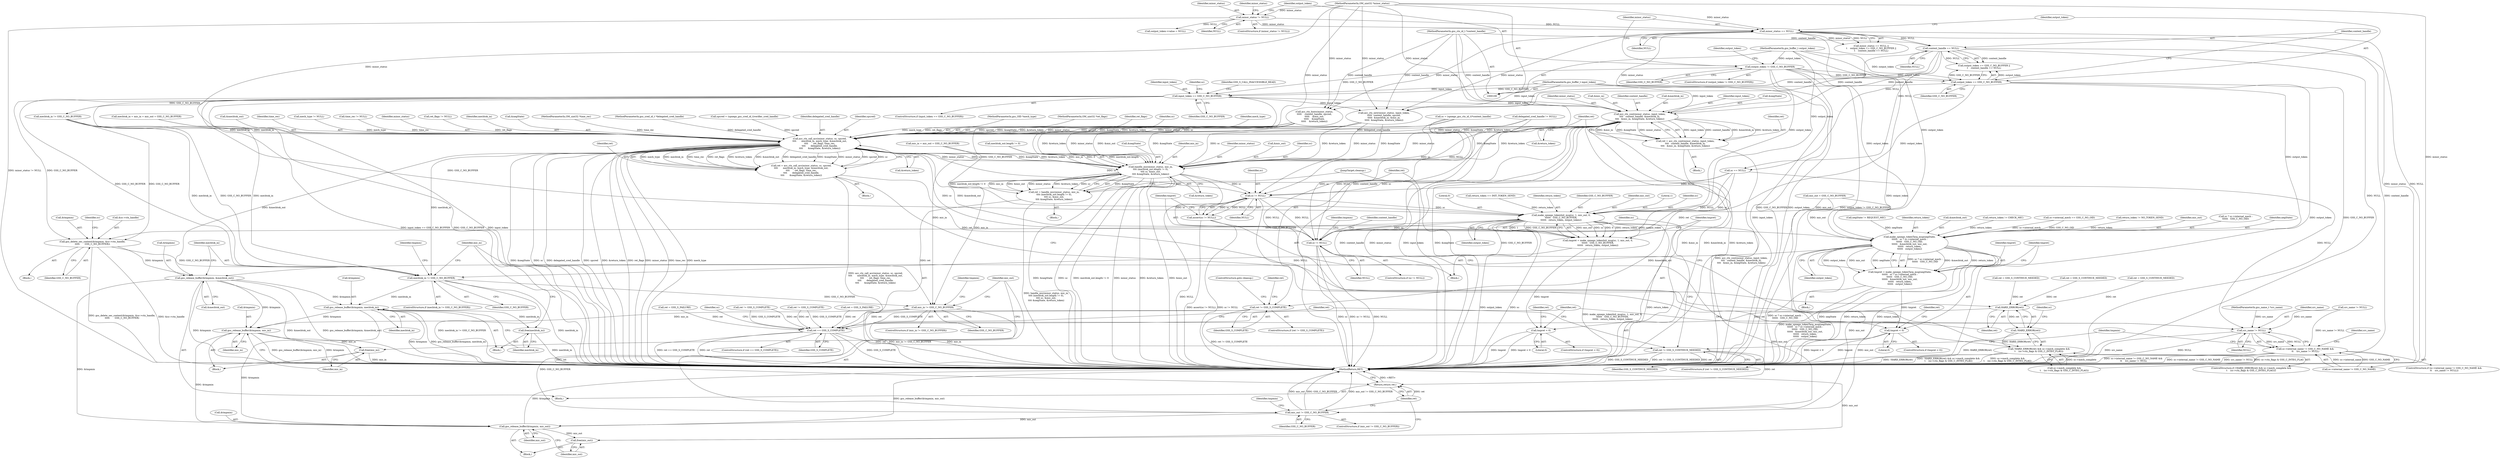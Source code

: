 digraph "0_krb5_b51b33f2bc5d1497ddf5bd107f791c101695000d_3@pointer" {
"1000317" [label="(Call,acc_ctx_cont(minor_status, input_token,\n\t\t\t\t   context_handle, &mechtok_in,\n\t\t\t\t   &mic_in, &negState, &return_token))"];
"1000178" [label="(Call,minor_status == NULL)"];
"1000154" [label="(Call,minor_status != NULL)"];
"1000110" [label="(MethodParameterIn,OM_uint32 *minor_status)"];
"1000191" [label="(Call,input_token == GSS_C_NO_BUFFER)"];
"1000113" [label="(MethodParameterIn,gss_buffer_t input_token)"];
"1000162" [label="(Call,output_token != GSS_C_NO_BUFFER)"];
"1000117" [label="(MethodParameterIn,gss_buffer_t output_token)"];
"1000182" [label="(Call,output_token == GSS_C_NO_BUFFER)"];
"1000185" [label="(Call,context_handle == NULL)"];
"1000111" [label="(MethodParameterIn,gss_ctx_id_t *context_handle)"];
"1000315" [label="(Call,ret = acc_ctx_cont(minor_status, input_token,\n\t\t\t\t   context_handle, &mechtok_in,\n\t\t\t\t   &mic_in, &negState, &return_token))"];
"1000330" [label="(Call,ret != GSS_S_COMPLETE)"];
"1000463" [label="(Call,ret == GSS_S_COMPLETE)"];
"1000496" [label="(Call,ret != GSS_S_CONTINUE_NEEDED)"];
"1000558" [label="(Return,return ret;)"];
"1000354" [label="(Call,acc_ctx_call_acc(minor_status, sc, spcred,\n\t\t\t\t       mechtok_in, mech_type, &mechtok_out,\n\t\t\t\t       ret_flags, time_rec,\n\t\t\t\t       delegated_cred_handle,\n\t\t\t\t       &negState, &return_token))"];
"1000352" [label="(Call,ret = acc_ctx_call_acc(minor_status, sc, spcred,\n\t\t\t\t       mechtok_in, mech_type, &mechtok_out,\n\t\t\t\t       ret_flags, time_rec,\n\t\t\t\t       delegated_cred_handle,\n\t\t\t\t       &negState, &return_token))"];
"1000372" [label="(Call,HARD_ERROR(ret))"];
"1000371" [label="(Call,!HARD_ERROR(ret))"];
"1000370" [label="(Call,!HARD_ERROR(ret) && sc->mech_complete &&\n\t    (sc->ctx_flags & GSS_C_INTEG_FLAG))"];
"1000386" [label="(Call,handle_mic(minor_status, mic_in,\n\t\t\t\t (mechtok_out.length != 0),\n\t\t\t\t sc, &mic_out,\n\t\t\t\t &negState, &return_token))"];
"1000384" [label="(Call,ret = handle_mic(minor_status, mic_in,\n\t\t\t\t (mechtok_out.length != 0),\n\t\t\t\t sc, &mic_out,\n\t\t\t\t &negState, &return_token))"];
"1000410" [label="(Call,sc != NULL)"];
"1000409" [label="(Call,assert(sc != NULL))"];
"1000415" [label="(Call,make_spnego_tokenInit_msg(sc, 1, mic_out, 0,\n\t\t\t\t\t\t   GSS_C_NO_BUFFER,\n\t\t\t\t\t\t   return_token, output_token))"];
"1000413" [label="(Call,tmpret = make_spnego_tokenInit_msg(sc, 1, mic_out, 0,\n\t\t\t\t\t\t   GSS_C_NO_BUFFER,\n\t\t\t\t\t\t   return_token, output_token))"];
"1000424" [label="(Call,tmpret < 0)"];
"1000501" [label="(Call,sc != NULL)"];
"1000505" [label="(Call,gss_delete_sec_context(&tmpmin, &sc->ctx_handle,\n\t\t\t\t\t       GSS_C_NO_BUFFER))"];
"1000520" [label="(Call,gss_release_buffer(&tmpmin, &mechtok_out))"];
"1000530" [label="(Call,gss_release_buffer(&tmpmin, mechtok_in))"];
"1000534" [label="(Call,free(mechtok_in))"];
"1000541" [label="(Call,gss_release_buffer(&tmpmin, mic_in))"];
"1000545" [label="(Call,free(mic_in))"];
"1000552" [label="(Call,gss_release_buffer(&tmpmin, mic_out))"];
"1000556" [label="(Call,free(mic_out))"];
"1000526" [label="(Call,mechtok_in != GSS_C_NO_BUFFER)"];
"1000537" [label="(Call,mic_in != GSS_C_NO_BUFFER)"];
"1000548" [label="(Call,mic_out != GSS_C_NO_BUFFER)"];
"1000479" [label="(Call,src_name != NULL)"];
"1000473" [label="(Call,sc->internal_name != GSS_C_NO_NAME &&\n \t\t    src_name != NULL)"];
"1000442" [label="(Call,make_spnego_tokenTarg_msg(negState,\n\t\t\t\t\t\t   sc ? sc->internal_mech :\n\t\t\t\t\t\t   GSS_C_NO_OID,\n\t\t\t\t\t\t   &mechtok_out, mic_out,\n\t\t\t\t\t\t   return_token,\n\t\t\t\t\t\t   output_token))"];
"1000440" [label="(Call,tmpret = make_spnego_tokenTarg_msg(negState,\n\t\t\t\t\t\t   sc ? sc->internal_mech :\n\t\t\t\t\t\t   GSS_C_NO_OID,\n\t\t\t\t\t\t   &mechtok_out, mic_out,\n\t\t\t\t\t\t   return_token,\n\t\t\t\t\t\t   output_token))"];
"1000456" [label="(Call,tmpret < 0)"];
"1000439" [label="(Block,)"];
"1000498" [label="(Identifier,GSS_S_CONTINUE_NEEDED)"];
"1000202" [label="(Call,spcred = (spnego_gss_cred_id_t)verifier_cred_handle)"];
"1000182" [label="(Call,output_token == GSS_C_NO_BUFFER)"];
"1000412" [label="(Identifier,NULL)"];
"1000113" [label="(MethodParameterIn,gss_buffer_t input_token)"];
"1000427" [label="(Call,ret = GSS_S_FAILURE)"];
"1000417" [label="(Literal,1)"];
"1000212" [label="(Call,sc->internal_mech == GSS_C_NO_OID)"];
"1000369" [label="(ControlStructure,if (!HARD_ERROR(ret) && sc->mech_complete &&\n\t    (sc->ctx_flags & GSS_C_INTEG_FLAG)))"];
"1000333" [label="(ControlStructure,goto cleanup;)"];
"1000416" [label="(Identifier,sc)"];
"1000518" [label="(Identifier,context_handle)"];
"1000559" [label="(Identifier,ret)"];
"1000364" [label="(Identifier,delegated_cred_handle)"];
"1000474" [label="(Call,sc->internal_name != GSS_C_NO_NAME)"];
"1000325" [label="(Call,&negState)"];
"1000278" [label="(Call,ret != GSS_S_COMPLETE)"];
"1000357" [label="(Identifier,spcred)"];
"1000197" [label="(Identifier,sc)"];
"1000419" [label="(Literal,0)"];
"1000404" [label="(Call,return_token == INIT_TOKEN_SEND)"];
"1000554" [label="(Identifier,tmpmin)"];
"1000399" [label="(Call,&return_token)"];
"1000458" [label="(Literal,0)"];
"1000540" [label="(Block,)"];
"1000164" [label="(Identifier,GSS_C_NO_BUFFER)"];
"1000345" [label="(Call,negState != REQUEST_MIC)"];
"1000525" [label="(ControlStructure,if (mechtok_in != GSS_C_NO_BUFFER))"];
"1000161" [label="(ControlStructure,if (output_token != GSS_C_NO_BUFFER))"];
"1000190" [label="(ControlStructure,if (input_token == GSS_C_NO_BUFFER))"];
"1000362" [label="(Identifier,ret_flags)"];
"1000111" [label="(MethodParameterIn,gss_ctx_id_t *context_handle)"];
"1000363" [label="(Identifier,time_rec)"];
"1000532" [label="(Identifier,tmpmin)"];
"1000481" [label="(Identifier,NULL)"];
"1000453" [label="(Identifier,return_token)"];
"1000193" [label="(Identifier,GSS_C_NO_BUFFER)"];
"1000450" [label="(Call,&mechtok_out)"];
"1000457" [label="(Identifier,tmpret)"];
"1000508" [label="(Call,&sc->ctx_handle)"];
"1000365" [label="(Call,&negState)"];
"1000334" [label="(Call,ret = GSS_S_CONTINUE_NEEDED)"];
"1000117" [label="(MethodParameterIn,gss_buffer_t output_token)"];
"1000371" [label="(Call,!HARD_ERROR(ret))"];
"1000422" [label="(Identifier,output_token)"];
"1000501" [label="(Call,sc != NULL)"];
"1000421" [label="(Identifier,return_token)"];
"1000533" [label="(Identifier,mechtok_in)"];
"1000436" [label="(Call,return_token != CHECK_MIC)"];
"1000463" [label="(Call,ret == GSS_S_COMPLETE)"];
"1000529" [label="(Block,)"];
"1000195" [label="(Identifier,GSS_S_CALL_INACCESSIBLE_READ)"];
"1000337" [label="(Call,sc = (spnego_gss_ctx_id_t)*context_handle)"];
"1000497" [label="(Identifier,ret)"];
"1000171" [label="(Call,output_token->value = NULL)"];
"1000285" [label="(Call,ret = GSS_S_CONTINUE_NEEDED)"];
"1000462" [label="(ControlStructure,if (ret == GSS_S_COMPLETE))"];
"1000159" [label="(Identifier,minor_status)"];
"1000415" [label="(Call,make_spnego_tokenInit_msg(sc, 1, mic_out, 0,\n\t\t\t\t\t\t   GSS_C_NO_BUFFER,\n\t\t\t\t\t\t   return_token, output_token))"];
"1000534" [label="(Call,free(mechtok_in))"];
"1000177" [label="(Call,minor_status == NULL ||\n\t    output_token == GSS_C_NO_BUFFER ||\n\t    context_handle == NULL)"];
"1000373" [label="(Identifier,ret)"];
"1000522" [label="(Identifier,tmpmin)"];
"1000251" [label="(Call,delegated_cred_handle != NULL)"];
"1000408" [label="(Block,)"];
"1000480" [label="(Identifier,src_name)"];
"1000442" [label="(Call,make_spnego_tokenTarg_msg(negState,\n\t\t\t\t\t\t   sc ? sc->internal_mech :\n\t\t\t\t\t\t   GSS_C_NO_OID,\n\t\t\t\t\t\t   &mechtok_out, mic_out,\n\t\t\t\t\t\t   return_token,\n\t\t\t\t\t\t   output_token))"];
"1000460" [label="(Identifier,ret)"];
"1000551" [label="(Block,)"];
"1000521" [label="(Call,&tmpmin)"];
"1000119" [label="(MethodParameterIn,OM_uint32 *time_rec)"];
"1000184" [label="(Identifier,GSS_C_NO_BUFFER)"];
"1000503" [label="(Identifier,NULL)"];
"1000530" [label="(Call,gss_release_buffer(&tmpmin, mechtok_in))"];
"1000479" [label="(Call,src_name != NULL)"];
"1000424" [label="(Call,tmpret < 0)"];
"1000306" [label="(Call,ret != GSS_S_COMPLETE)"];
"1000191" [label="(Call,input_token == GSS_C_NO_BUFFER)"];
"1000496" [label="(Call,ret != GSS_S_CONTINUE_NEEDED)"];
"1000318" [label="(Identifier,minor_status)"];
"1000155" [label="(Identifier,minor_status)"];
"1000388" [label="(Identifier,mic_in)"];
"1000120" [label="(MethodParameterIn,gss_cred_id_t *delegated_cred_handle)"];
"1000433" [label="(Call,return_token != NO_TOKEN_SEND)"];
"1000314" [label="(Block,)"];
"1000383" [label="(Block,)"];
"1000156" [label="(Identifier,NULL)"];
"1000413" [label="(Call,tmpret = make_spnego_tokenInit_msg(sc, 1, mic_out, 0,\n\t\t\t\t\t\t   GSS_C_NO_BUFFER,\n\t\t\t\t\t\t   return_token, output_token))"];
"1000558" [label="(Return,return ret;)"];
"1000548" [label="(Call,mic_out != GSS_C_NO_BUFFER)"];
"1000420" [label="(Identifier,GSS_C_NO_BUFFER)"];
"1000485" [label="(Identifier,src_name)"];
"1000376" [label="(Identifier,sc)"];
"1000426" [label="(Literal,0)"];
"1000452" [label="(Identifier,mic_out)"];
"1000121" [label="(Block,)"];
"1000323" [label="(Call,&mic_in)"];
"1000556" [label="(Call,free(mic_out))"];
"1000150" [label="(Call,mic_out = GSS_C_NO_BUFFER)"];
"1000506" [label="(Call,&tmpmin)"];
"1000459" [label="(Call,ret = GSS_S_FAILURE)"];
"1000146" [label="(Call,mechtok_in = mic_in = mic_out = GSS_C_NO_BUFFER)"];
"1000469" [label="(Identifier,sc)"];
"1000310" [label="(Call,ret = GSS_S_CONTINUE_NEEDED)"];
"1000384" [label="(Call,ret = handle_mic(minor_status, mic_in,\n\t\t\t\t (mechtok_out.length != 0),\n\t\t\t\t sc, &mic_out,\n\t\t\t\t &negState, &return_token))"];
"1000531" [label="(Call,&tmpmin)"];
"1000455" [label="(ControlStructure,if (tmpret < 0))"];
"1000387" [label="(Identifier,minor_status)"];
"1000526" [label="(Call,mechtok_in != GSS_C_NO_BUFFER)"];
"1000179" [label="(Identifier,minor_status)"];
"1000465" [label="(Identifier,GSS_S_COMPLETE)"];
"1000523" [label="(Call,&mechtok_out)"];
"1000414" [label="(Identifier,tmpret)"];
"1000552" [label="(Call,gss_release_buffer(&tmpmin, mic_out))"];
"1000162" [label="(Call,output_token != GSS_C_NO_BUFFER)"];
"1000330" [label="(Call,ret != GSS_S_COMPLETE)"];
"1000332" [label="(Identifier,GSS_S_COMPLETE)"];
"1000320" [label="(Identifier,context_handle)"];
"1000418" [label="(Identifier,mic_out)"];
"1000352" [label="(Call,ret = acc_ctx_call_acc(minor_status, sc, spcred,\n\t\t\t\t       mechtok_in, mech_type, &mechtok_out,\n\t\t\t\t       ret_flags, time_rec,\n\t\t\t\t       delegated_cred_handle,\n\t\t\t\t       &negState, &return_token))"];
"1000116" [label="(MethodParameterIn,gss_OID *mech_type)"];
"1000423" [label="(ControlStructure,if (tmpret < 0))"];
"1000331" [label="(Identifier,ret)"];
"1000546" [label="(Identifier,mic_in)"];
"1000547" [label="(ControlStructure,if (mic_out != GSS_C_NO_BUFFER))"];
"1000464" [label="(Identifier,ret)"];
"1000537" [label="(Call,mic_in != GSS_C_NO_BUFFER)"];
"1000473" [label="(Call,sc->internal_name != GSS_C_NO_NAME &&\n \t\t    src_name != NULL)"];
"1000425" [label="(Identifier,tmpret)"];
"1000118" [label="(MethodParameterIn,OM_uint32 *ret_flags)"];
"1000292" [label="(Call,acc_ctx_new(minor_status, input_token,\n\t\t\t\t\t  context_handle, spcred,\n\t\t\t\t\t  &mechtok_in, &mic_in,\n\t\t\t\t\t  &negState, &return_token))"];
"1000219" [label="(Call,src_name != NULL)"];
"1000154" [label="(Call,minor_status != NULL)"];
"1000454" [label="(Identifier,output_token)"];
"1000356" [label="(Identifier,sc)"];
"1000115" [label="(MethodParameterIn,gss_name_t *src_name)"];
"1000359" [label="(Identifier,mech_type)"];
"1000504" [label="(Block,)"];
"1000360" [label="(Call,&mechtok_out)"];
"1000370" [label="(Call,!HARD_ERROR(ret) && sc->mech_complete &&\n\t    (sc->ctx_flags & GSS_C_INTEG_FLAG))"];
"1000502" [label="(Identifier,sc)"];
"1000553" [label="(Call,&tmpmin)"];
"1000536" [label="(ControlStructure,if (mic_in != GSS_C_NO_BUFFER))"];
"1000507" [label="(Identifier,tmpmin)"];
"1000549" [label="(Identifier,mic_out)"];
"1000555" [label="(Identifier,mic_out)"];
"1000321" [label="(Call,&mechtok_in)"];
"1000441" [label="(Identifier,tmpret)"];
"1000367" [label="(Call,&return_token)"];
"1000192" [label="(Identifier,input_token)"];
"1000401" [label="(JumpTarget,cleanup:)"];
"1000505" [label="(Call,gss_delete_sec_context(&tmpmin, &sc->ctx_handle,\n\t\t\t\t\t       GSS_C_NO_BUFFER))"];
"1000528" [label="(Identifier,GSS_C_NO_BUFFER)"];
"1000500" [label="(ControlStructure,if (sc != NULL))"];
"1000444" [label="(Call,sc ? sc->internal_mech :\n\t\t\t\t\t\t   GSS_C_NO_OID)"];
"1000183" [label="(Identifier,output_token)"];
"1000520" [label="(Call,gss_release_buffer(&tmpmin, &mechtok_out))"];
"1000440" [label="(Call,tmpret = make_spnego_tokenTarg_msg(negState,\n\t\t\t\t\t\t   sc ? sc->internal_mech :\n\t\t\t\t\t\t   GSS_C_NO_OID,\n\t\t\t\t\t\t   &mechtok_out, mic_out,\n\t\t\t\t\t\t   return_token,\n\t\t\t\t\t\t   output_token))"];
"1000372" [label="(Call,HARD_ERROR(ret))"];
"1000512" [label="(Identifier,GSS_C_NO_BUFFER)"];
"1000535" [label="(Identifier,mechtok_in)"];
"1000410" [label="(Call,sc != NULL)"];
"1000329" [label="(ControlStructure,if (ret != GSS_S_COMPLETE))"];
"1000317" [label="(Call,acc_ctx_cont(minor_status, input_token,\n\t\t\t\t   context_handle, &mechtok_in,\n\t\t\t\t   &mic_in, &negState, &return_token))"];
"1000185" [label="(Call,context_handle == NULL)"];
"1000148" [label="(Call,mic_in = mic_out = GSS_C_NO_BUFFER)"];
"1000209" [label="(Call,sc == NULL)"];
"1000395" [label="(Call,&mic_out)"];
"1000495" [label="(ControlStructure,if (ret != GSS_S_CONTINUE_NEEDED))"];
"1000394" [label="(Identifier,sc)"];
"1000110" [label="(MethodParameterIn,OM_uint32 *minor_status)"];
"1000385" [label="(Identifier,ret)"];
"1000267" [label="(Call,acc_ctx_hints(minor_status,\n\t\t\t\t\t    context_handle, spcred,\n\t\t\t\t\t    &mic_out,\n\t\t\t\t\t    &negState,\n\t\t\t\t\t    &return_token))"];
"1000545" [label="(Call,free(mic_in))"];
"1000227" [label="(Call,mech_type != NULL)"];
"1000178" [label="(Call,minor_status == NULL)"];
"1000153" [label="(ControlStructure,if (minor_status != NULL))"];
"1000560" [label="(MethodReturn,RET)"];
"1000163" [label="(Identifier,output_token)"];
"1000543" [label="(Identifier,tmpmin)"];
"1000515" [label="(Identifier,sc)"];
"1000351" [label="(Block,)"];
"1000327" [label="(Call,&return_token)"];
"1000527" [label="(Identifier,mechtok_in)"];
"1000374" [label="(Call,sc->mech_complete &&\n\t    (sc->ctx_flags & GSS_C_INTEG_FLAG))"];
"1000235" [label="(Call,time_rec != NULL)"];
"1000542" [label="(Call,&tmpmin)"];
"1000348" [label="(Call,mechtok_in != GSS_C_NO_BUFFER)"];
"1000187" [label="(Identifier,NULL)"];
"1000315" [label="(Call,ret = acc_ctx_cont(minor_status, input_token,\n\t\t\t\t   context_handle, &mechtok_in,\n\t\t\t\t   &mic_in, &negState, &return_token))"];
"1000354" [label="(Call,acc_ctx_call_acc(minor_status, sc, spcred,\n\t\t\t\t       mechtok_in, mech_type, &mechtok_out,\n\t\t\t\t       ret_flags, time_rec,\n\t\t\t\t       delegated_cred_handle,\n\t\t\t\t       &negState, &return_token))"];
"1000443" [label="(Identifier,negState)"];
"1000544" [label="(Identifier,mic_in)"];
"1000355" [label="(Identifier,minor_status)"];
"1000456" [label="(Call,tmpret < 0)"];
"1000319" [label="(Identifier,input_token)"];
"1000409" [label="(Call,assert(sc != NULL))"];
"1000389" [label="(Call,mechtok_out.length != 0)"];
"1000397" [label="(Call,&negState)"];
"1000539" [label="(Identifier,GSS_C_NO_BUFFER)"];
"1000472" [label="(ControlStructure,if (sc->internal_name != GSS_C_NO_NAME &&\n \t\t    src_name != NULL))"];
"1000538" [label="(Identifier,mic_in)"];
"1000180" [label="(Identifier,NULL)"];
"1000335" [label="(Identifier,ret)"];
"1000316" [label="(Identifier,ret)"];
"1000243" [label="(Call,ret_flags != NULL)"];
"1000353" [label="(Identifier,ret)"];
"1000550" [label="(Identifier,GSS_C_NO_BUFFER)"];
"1000557" [label="(Identifier,mic_out)"];
"1000168" [label="(Identifier,output_token)"];
"1000411" [label="(Identifier,sc)"];
"1000181" [label="(Call,output_token == GSS_C_NO_BUFFER ||\n\t    context_handle == NULL)"];
"1000428" [label="(Identifier,ret)"];
"1000541" [label="(Call,gss_release_buffer(&tmpmin, mic_in))"];
"1000386" [label="(Call,handle_mic(minor_status, mic_in,\n\t\t\t\t (mechtok_out.length != 0),\n\t\t\t\t sc, &mic_out,\n\t\t\t\t &negState, &return_token))"];
"1000358" [label="(Identifier,mechtok_in)"];
"1000186" [label="(Identifier,context_handle)"];
"1000317" -> "1000315"  [label="AST: "];
"1000317" -> "1000327"  [label="CFG: "];
"1000318" -> "1000317"  [label="AST: "];
"1000319" -> "1000317"  [label="AST: "];
"1000320" -> "1000317"  [label="AST: "];
"1000321" -> "1000317"  [label="AST: "];
"1000323" -> "1000317"  [label="AST: "];
"1000325" -> "1000317"  [label="AST: "];
"1000327" -> "1000317"  [label="AST: "];
"1000315" -> "1000317"  [label="CFG: "];
"1000317" -> "1000560"  [label="DDG: minor_status"];
"1000317" -> "1000560"  [label="DDG: input_token"];
"1000317" -> "1000560"  [label="DDG: &negState"];
"1000317" -> "1000560"  [label="DDG: &mic_in"];
"1000317" -> "1000560"  [label="DDG: &mechtok_in"];
"1000317" -> "1000560"  [label="DDG: &return_token"];
"1000317" -> "1000560"  [label="DDG: context_handle"];
"1000317" -> "1000315"  [label="DDG: input_token"];
"1000317" -> "1000315"  [label="DDG: context_handle"];
"1000317" -> "1000315"  [label="DDG: &mechtok_in"];
"1000317" -> "1000315"  [label="DDG: &return_token"];
"1000317" -> "1000315"  [label="DDG: &mic_in"];
"1000317" -> "1000315"  [label="DDG: &negState"];
"1000317" -> "1000315"  [label="DDG: minor_status"];
"1000178" -> "1000317"  [label="DDG: minor_status"];
"1000110" -> "1000317"  [label="DDG: minor_status"];
"1000191" -> "1000317"  [label="DDG: input_token"];
"1000113" -> "1000317"  [label="DDG: input_token"];
"1000185" -> "1000317"  [label="DDG: context_handle"];
"1000111" -> "1000317"  [label="DDG: context_handle"];
"1000317" -> "1000354"  [label="DDG: minor_status"];
"1000317" -> "1000354"  [label="DDG: &negState"];
"1000317" -> "1000354"  [label="DDG: &return_token"];
"1000317" -> "1000386"  [label="DDG: minor_status"];
"1000317" -> "1000386"  [label="DDG: &negState"];
"1000317" -> "1000386"  [label="DDG: &return_token"];
"1000178" -> "1000177"  [label="AST: "];
"1000178" -> "1000180"  [label="CFG: "];
"1000179" -> "1000178"  [label="AST: "];
"1000180" -> "1000178"  [label="AST: "];
"1000183" -> "1000178"  [label="CFG: "];
"1000177" -> "1000178"  [label="CFG: "];
"1000178" -> "1000560"  [label="DDG: minor_status"];
"1000178" -> "1000560"  [label="DDG: NULL"];
"1000178" -> "1000177"  [label="DDG: minor_status"];
"1000178" -> "1000177"  [label="DDG: NULL"];
"1000154" -> "1000178"  [label="DDG: minor_status"];
"1000154" -> "1000178"  [label="DDG: NULL"];
"1000110" -> "1000178"  [label="DDG: minor_status"];
"1000178" -> "1000185"  [label="DDG: NULL"];
"1000178" -> "1000209"  [label="DDG: NULL"];
"1000178" -> "1000267"  [label="DDG: minor_status"];
"1000178" -> "1000292"  [label="DDG: minor_status"];
"1000154" -> "1000153"  [label="AST: "];
"1000154" -> "1000156"  [label="CFG: "];
"1000155" -> "1000154"  [label="AST: "];
"1000156" -> "1000154"  [label="AST: "];
"1000159" -> "1000154"  [label="CFG: "];
"1000163" -> "1000154"  [label="CFG: "];
"1000154" -> "1000560"  [label="DDG: minor_status != NULL"];
"1000110" -> "1000154"  [label="DDG: minor_status"];
"1000154" -> "1000171"  [label="DDG: NULL"];
"1000110" -> "1000109"  [label="AST: "];
"1000110" -> "1000560"  [label="DDG: minor_status"];
"1000110" -> "1000267"  [label="DDG: minor_status"];
"1000110" -> "1000292"  [label="DDG: minor_status"];
"1000110" -> "1000354"  [label="DDG: minor_status"];
"1000110" -> "1000386"  [label="DDG: minor_status"];
"1000191" -> "1000190"  [label="AST: "];
"1000191" -> "1000193"  [label="CFG: "];
"1000192" -> "1000191"  [label="AST: "];
"1000193" -> "1000191"  [label="AST: "];
"1000195" -> "1000191"  [label="CFG: "];
"1000197" -> "1000191"  [label="CFG: "];
"1000191" -> "1000560"  [label="DDG: input_token == GSS_C_NO_BUFFER"];
"1000191" -> "1000560"  [label="DDG: GSS_C_NO_BUFFER"];
"1000191" -> "1000560"  [label="DDG: input_token"];
"1000113" -> "1000191"  [label="DDG: input_token"];
"1000162" -> "1000191"  [label="DDG: GSS_C_NO_BUFFER"];
"1000182" -> "1000191"  [label="DDG: GSS_C_NO_BUFFER"];
"1000191" -> "1000292"  [label="DDG: input_token"];
"1000191" -> "1000348"  [label="DDG: GSS_C_NO_BUFFER"];
"1000191" -> "1000415"  [label="DDG: GSS_C_NO_BUFFER"];
"1000191" -> "1000505"  [label="DDG: GSS_C_NO_BUFFER"];
"1000191" -> "1000526"  [label="DDG: GSS_C_NO_BUFFER"];
"1000113" -> "1000109"  [label="AST: "];
"1000113" -> "1000560"  [label="DDG: input_token"];
"1000113" -> "1000292"  [label="DDG: input_token"];
"1000162" -> "1000161"  [label="AST: "];
"1000162" -> "1000164"  [label="CFG: "];
"1000163" -> "1000162"  [label="AST: "];
"1000164" -> "1000162"  [label="AST: "];
"1000168" -> "1000162"  [label="CFG: "];
"1000179" -> "1000162"  [label="CFG: "];
"1000162" -> "1000560"  [label="DDG: GSS_C_NO_BUFFER"];
"1000162" -> "1000560"  [label="DDG: output_token"];
"1000162" -> "1000560"  [label="DDG: output_token != GSS_C_NO_BUFFER"];
"1000117" -> "1000162"  [label="DDG: output_token"];
"1000162" -> "1000182"  [label="DDG: output_token"];
"1000162" -> "1000182"  [label="DDG: GSS_C_NO_BUFFER"];
"1000162" -> "1000415"  [label="DDG: output_token"];
"1000162" -> "1000442"  [label="DDG: output_token"];
"1000117" -> "1000109"  [label="AST: "];
"1000117" -> "1000560"  [label="DDG: output_token"];
"1000117" -> "1000182"  [label="DDG: output_token"];
"1000117" -> "1000415"  [label="DDG: output_token"];
"1000117" -> "1000442"  [label="DDG: output_token"];
"1000182" -> "1000181"  [label="AST: "];
"1000182" -> "1000184"  [label="CFG: "];
"1000183" -> "1000182"  [label="AST: "];
"1000184" -> "1000182"  [label="AST: "];
"1000186" -> "1000182"  [label="CFG: "];
"1000181" -> "1000182"  [label="CFG: "];
"1000182" -> "1000560"  [label="DDG: GSS_C_NO_BUFFER"];
"1000182" -> "1000560"  [label="DDG: output_token"];
"1000182" -> "1000181"  [label="DDG: output_token"];
"1000182" -> "1000181"  [label="DDG: GSS_C_NO_BUFFER"];
"1000182" -> "1000415"  [label="DDG: output_token"];
"1000182" -> "1000442"  [label="DDG: output_token"];
"1000185" -> "1000181"  [label="AST: "];
"1000185" -> "1000187"  [label="CFG: "];
"1000186" -> "1000185"  [label="AST: "];
"1000187" -> "1000185"  [label="AST: "];
"1000181" -> "1000185"  [label="CFG: "];
"1000185" -> "1000560"  [label="DDG: context_handle"];
"1000185" -> "1000560"  [label="DDG: NULL"];
"1000185" -> "1000181"  [label="DDG: context_handle"];
"1000185" -> "1000181"  [label="DDG: NULL"];
"1000111" -> "1000185"  [label="DDG: context_handle"];
"1000185" -> "1000209"  [label="DDG: NULL"];
"1000185" -> "1000267"  [label="DDG: context_handle"];
"1000185" -> "1000292"  [label="DDG: context_handle"];
"1000111" -> "1000109"  [label="AST: "];
"1000111" -> "1000560"  [label="DDG: context_handle"];
"1000111" -> "1000267"  [label="DDG: context_handle"];
"1000111" -> "1000292"  [label="DDG: context_handle"];
"1000315" -> "1000314"  [label="AST: "];
"1000316" -> "1000315"  [label="AST: "];
"1000331" -> "1000315"  [label="CFG: "];
"1000315" -> "1000560"  [label="DDG: acc_ctx_cont(minor_status, input_token,\n\t\t\t\t   context_handle, &mechtok_in,\n\t\t\t\t   &mic_in, &negState, &return_token)"];
"1000315" -> "1000330"  [label="DDG: ret"];
"1000330" -> "1000329"  [label="AST: "];
"1000330" -> "1000332"  [label="CFG: "];
"1000331" -> "1000330"  [label="AST: "];
"1000332" -> "1000330"  [label="AST: "];
"1000333" -> "1000330"  [label="CFG: "];
"1000335" -> "1000330"  [label="CFG: "];
"1000330" -> "1000560"  [label="DDG: ret != GSS_S_COMPLETE"];
"1000330" -> "1000463"  [label="DDG: ret"];
"1000330" -> "1000463"  [label="DDG: GSS_S_COMPLETE"];
"1000463" -> "1000462"  [label="AST: "];
"1000463" -> "1000465"  [label="CFG: "];
"1000464" -> "1000463"  [label="AST: "];
"1000465" -> "1000463"  [label="AST: "];
"1000469" -> "1000463"  [label="CFG: "];
"1000497" -> "1000463"  [label="CFG: "];
"1000463" -> "1000560"  [label="DDG: GSS_S_COMPLETE"];
"1000463" -> "1000560"  [label="DDG: ret == GSS_S_COMPLETE"];
"1000463" -> "1000560"  [label="DDG: ret"];
"1000427" -> "1000463"  [label="DDG: ret"];
"1000306" -> "1000463"  [label="DDG: ret"];
"1000306" -> "1000463"  [label="DDG: GSS_S_COMPLETE"];
"1000372" -> "1000463"  [label="DDG: ret"];
"1000278" -> "1000463"  [label="DDG: ret"];
"1000278" -> "1000463"  [label="DDG: GSS_S_COMPLETE"];
"1000384" -> "1000463"  [label="DDG: ret"];
"1000459" -> "1000463"  [label="DDG: ret"];
"1000463" -> "1000496"  [label="DDG: ret"];
"1000463" -> "1000558"  [label="DDG: ret"];
"1000496" -> "1000495"  [label="AST: "];
"1000496" -> "1000498"  [label="CFG: "];
"1000497" -> "1000496"  [label="AST: "];
"1000498" -> "1000496"  [label="AST: "];
"1000502" -> "1000496"  [label="CFG: "];
"1000522" -> "1000496"  [label="CFG: "];
"1000496" -> "1000560"  [label="DDG: GSS_S_CONTINUE_NEEDED"];
"1000496" -> "1000560"  [label="DDG: ret != GSS_S_CONTINUE_NEEDED"];
"1000496" -> "1000560"  [label="DDG: ret"];
"1000496" -> "1000558"  [label="DDG: ret"];
"1000558" -> "1000121"  [label="AST: "];
"1000558" -> "1000559"  [label="CFG: "];
"1000559" -> "1000558"  [label="AST: "];
"1000560" -> "1000558"  [label="CFG: "];
"1000558" -> "1000560"  [label="DDG: <RET>"];
"1000559" -> "1000558"  [label="DDG: ret"];
"1000354" -> "1000352"  [label="AST: "];
"1000354" -> "1000367"  [label="CFG: "];
"1000355" -> "1000354"  [label="AST: "];
"1000356" -> "1000354"  [label="AST: "];
"1000357" -> "1000354"  [label="AST: "];
"1000358" -> "1000354"  [label="AST: "];
"1000359" -> "1000354"  [label="AST: "];
"1000360" -> "1000354"  [label="AST: "];
"1000362" -> "1000354"  [label="AST: "];
"1000363" -> "1000354"  [label="AST: "];
"1000364" -> "1000354"  [label="AST: "];
"1000365" -> "1000354"  [label="AST: "];
"1000367" -> "1000354"  [label="AST: "];
"1000352" -> "1000354"  [label="CFG: "];
"1000354" -> "1000560"  [label="DDG: &negState"];
"1000354" -> "1000560"  [label="DDG: sc"];
"1000354" -> "1000560"  [label="DDG: delegated_cred_handle"];
"1000354" -> "1000560"  [label="DDG: spcred"];
"1000354" -> "1000560"  [label="DDG: &return_token"];
"1000354" -> "1000560"  [label="DDG: ret_flags"];
"1000354" -> "1000560"  [label="DDG: minor_status"];
"1000354" -> "1000560"  [label="DDG: time_rec"];
"1000354" -> "1000560"  [label="DDG: mech_type"];
"1000354" -> "1000352"  [label="DDG: mech_type"];
"1000354" -> "1000352"  [label="DDG: mechtok_in"];
"1000354" -> "1000352"  [label="DDG: time_rec"];
"1000354" -> "1000352"  [label="DDG: ret_flags"];
"1000354" -> "1000352"  [label="DDG: &return_token"];
"1000354" -> "1000352"  [label="DDG: &mechtok_out"];
"1000354" -> "1000352"  [label="DDG: delegated_cred_handle"];
"1000354" -> "1000352"  [label="DDG: &negState"];
"1000354" -> "1000352"  [label="DDG: minor_status"];
"1000354" -> "1000352"  [label="DDG: spcred"];
"1000354" -> "1000352"  [label="DDG: sc"];
"1000292" -> "1000354"  [label="DDG: minor_status"];
"1000292" -> "1000354"  [label="DDG: spcred"];
"1000292" -> "1000354"  [label="DDG: &negState"];
"1000292" -> "1000354"  [label="DDG: &return_token"];
"1000267" -> "1000354"  [label="DDG: minor_status"];
"1000267" -> "1000354"  [label="DDG: spcred"];
"1000267" -> "1000354"  [label="DDG: &negState"];
"1000267" -> "1000354"  [label="DDG: &return_token"];
"1000337" -> "1000354"  [label="DDG: sc"];
"1000202" -> "1000354"  [label="DDG: spcred"];
"1000348" -> "1000354"  [label="DDG: mechtok_in"];
"1000146" -> "1000354"  [label="DDG: mechtok_in"];
"1000227" -> "1000354"  [label="DDG: mech_type"];
"1000116" -> "1000354"  [label="DDG: mech_type"];
"1000243" -> "1000354"  [label="DDG: ret_flags"];
"1000118" -> "1000354"  [label="DDG: ret_flags"];
"1000235" -> "1000354"  [label="DDG: time_rec"];
"1000119" -> "1000354"  [label="DDG: time_rec"];
"1000251" -> "1000354"  [label="DDG: delegated_cred_handle"];
"1000120" -> "1000354"  [label="DDG: delegated_cred_handle"];
"1000354" -> "1000386"  [label="DDG: minor_status"];
"1000354" -> "1000386"  [label="DDG: sc"];
"1000354" -> "1000386"  [label="DDG: &negState"];
"1000354" -> "1000386"  [label="DDG: &return_token"];
"1000354" -> "1000410"  [label="DDG: sc"];
"1000354" -> "1000442"  [label="DDG: &mechtok_out"];
"1000354" -> "1000501"  [label="DDG: sc"];
"1000354" -> "1000520"  [label="DDG: &mechtok_out"];
"1000354" -> "1000526"  [label="DDG: mechtok_in"];
"1000352" -> "1000351"  [label="AST: "];
"1000353" -> "1000352"  [label="AST: "];
"1000373" -> "1000352"  [label="CFG: "];
"1000352" -> "1000560"  [label="DDG: acc_ctx_call_acc(minor_status, sc, spcred,\n\t\t\t\t       mechtok_in, mech_type, &mechtok_out,\n\t\t\t\t       ret_flags, time_rec,\n\t\t\t\t       delegated_cred_handle,\n\t\t\t\t       &negState, &return_token)"];
"1000352" -> "1000372"  [label="DDG: ret"];
"1000372" -> "1000371"  [label="AST: "];
"1000372" -> "1000373"  [label="CFG: "];
"1000373" -> "1000372"  [label="AST: "];
"1000371" -> "1000372"  [label="CFG: "];
"1000372" -> "1000371"  [label="DDG: ret"];
"1000285" -> "1000372"  [label="DDG: ret"];
"1000310" -> "1000372"  [label="DDG: ret"];
"1000334" -> "1000372"  [label="DDG: ret"];
"1000371" -> "1000370"  [label="AST: "];
"1000376" -> "1000371"  [label="CFG: "];
"1000370" -> "1000371"  [label="CFG: "];
"1000371" -> "1000560"  [label="DDG: HARD_ERROR(ret)"];
"1000371" -> "1000370"  [label="DDG: HARD_ERROR(ret)"];
"1000370" -> "1000369"  [label="AST: "];
"1000370" -> "1000374"  [label="CFG: "];
"1000374" -> "1000370"  [label="AST: "];
"1000385" -> "1000370"  [label="CFG: "];
"1000401" -> "1000370"  [label="CFG: "];
"1000370" -> "1000560"  [label="DDG: !HARD_ERROR(ret) && sc->mech_complete &&\n\t    (sc->ctx_flags & GSS_C_INTEG_FLAG)"];
"1000370" -> "1000560"  [label="DDG: sc->mech_complete &&\n\t    (sc->ctx_flags & GSS_C_INTEG_FLAG)"];
"1000370" -> "1000560"  [label="DDG: !HARD_ERROR(ret)"];
"1000374" -> "1000370"  [label="DDG: sc->mech_complete"];
"1000374" -> "1000370"  [label="DDG: sc->ctx_flags & GSS_C_INTEG_FLAG"];
"1000386" -> "1000384"  [label="AST: "];
"1000386" -> "1000399"  [label="CFG: "];
"1000387" -> "1000386"  [label="AST: "];
"1000388" -> "1000386"  [label="AST: "];
"1000389" -> "1000386"  [label="AST: "];
"1000394" -> "1000386"  [label="AST: "];
"1000395" -> "1000386"  [label="AST: "];
"1000397" -> "1000386"  [label="AST: "];
"1000399" -> "1000386"  [label="AST: "];
"1000384" -> "1000386"  [label="CFG: "];
"1000386" -> "1000560"  [label="DDG: &negState"];
"1000386" -> "1000560"  [label="DDG: sc"];
"1000386" -> "1000560"  [label="DDG: mechtok_out.length != 0"];
"1000386" -> "1000560"  [label="DDG: minor_status"];
"1000386" -> "1000560"  [label="DDG: &return_token"];
"1000386" -> "1000560"  [label="DDG: &mic_out"];
"1000386" -> "1000384"  [label="DDG: &negState"];
"1000386" -> "1000384"  [label="DDG: mechtok_out.length != 0"];
"1000386" -> "1000384"  [label="DDG: mic_in"];
"1000386" -> "1000384"  [label="DDG: &mic_out"];
"1000386" -> "1000384"  [label="DDG: minor_status"];
"1000386" -> "1000384"  [label="DDG: &return_token"];
"1000386" -> "1000384"  [label="DDG: sc"];
"1000292" -> "1000386"  [label="DDG: minor_status"];
"1000292" -> "1000386"  [label="DDG: &negState"];
"1000292" -> "1000386"  [label="DDG: &return_token"];
"1000267" -> "1000386"  [label="DDG: minor_status"];
"1000267" -> "1000386"  [label="DDG: &mic_out"];
"1000267" -> "1000386"  [label="DDG: &negState"];
"1000267" -> "1000386"  [label="DDG: &return_token"];
"1000148" -> "1000386"  [label="DDG: mic_in"];
"1000389" -> "1000386"  [label="DDG: mechtok_out.length"];
"1000389" -> "1000386"  [label="DDG: 0"];
"1000337" -> "1000386"  [label="DDG: sc"];
"1000386" -> "1000410"  [label="DDG: sc"];
"1000386" -> "1000501"  [label="DDG: sc"];
"1000386" -> "1000537"  [label="DDG: mic_in"];
"1000384" -> "1000383"  [label="AST: "];
"1000385" -> "1000384"  [label="AST: "];
"1000401" -> "1000384"  [label="CFG: "];
"1000384" -> "1000560"  [label="DDG: handle_mic(minor_status, mic_in,\n\t\t\t\t (mechtok_out.length != 0),\n\t\t\t\t sc, &mic_out,\n\t\t\t\t &negState, &return_token)"];
"1000410" -> "1000409"  [label="AST: "];
"1000410" -> "1000412"  [label="CFG: "];
"1000411" -> "1000410"  [label="AST: "];
"1000412" -> "1000410"  [label="AST: "];
"1000409" -> "1000410"  [label="CFG: "];
"1000410" -> "1000560"  [label="DDG: NULL"];
"1000410" -> "1000409"  [label="DDG: sc"];
"1000410" -> "1000409"  [label="DDG: NULL"];
"1000209" -> "1000410"  [label="DDG: sc"];
"1000209" -> "1000410"  [label="DDG: NULL"];
"1000337" -> "1000410"  [label="DDG: sc"];
"1000251" -> "1000410"  [label="DDG: NULL"];
"1000410" -> "1000415"  [label="DDG: sc"];
"1000410" -> "1000479"  [label="DDG: NULL"];
"1000410" -> "1000501"  [label="DDG: NULL"];
"1000409" -> "1000408"  [label="AST: "];
"1000414" -> "1000409"  [label="CFG: "];
"1000409" -> "1000560"  [label="DDG: assert(sc != NULL)"];
"1000409" -> "1000560"  [label="DDG: sc != NULL"];
"1000415" -> "1000413"  [label="AST: "];
"1000415" -> "1000422"  [label="CFG: "];
"1000416" -> "1000415"  [label="AST: "];
"1000417" -> "1000415"  [label="AST: "];
"1000418" -> "1000415"  [label="AST: "];
"1000419" -> "1000415"  [label="AST: "];
"1000420" -> "1000415"  [label="AST: "];
"1000421" -> "1000415"  [label="AST: "];
"1000422" -> "1000415"  [label="AST: "];
"1000413" -> "1000415"  [label="CFG: "];
"1000415" -> "1000560"  [label="DDG: output_token"];
"1000415" -> "1000560"  [label="DDG: sc"];
"1000415" -> "1000560"  [label="DDG: return_token"];
"1000415" -> "1000413"  [label="DDG: mic_out"];
"1000415" -> "1000413"  [label="DDG: sc"];
"1000415" -> "1000413"  [label="DDG: 0"];
"1000415" -> "1000413"  [label="DDG: return_token"];
"1000415" -> "1000413"  [label="DDG: output_token"];
"1000415" -> "1000413"  [label="DDG: 1"];
"1000415" -> "1000413"  [label="DDG: GSS_C_NO_BUFFER"];
"1000150" -> "1000415"  [label="DDG: mic_out"];
"1000348" -> "1000415"  [label="DDG: GSS_C_NO_BUFFER"];
"1000404" -> "1000415"  [label="DDG: return_token"];
"1000415" -> "1000501"  [label="DDG: sc"];
"1000415" -> "1000505"  [label="DDG: GSS_C_NO_BUFFER"];
"1000415" -> "1000526"  [label="DDG: GSS_C_NO_BUFFER"];
"1000415" -> "1000548"  [label="DDG: mic_out"];
"1000413" -> "1000408"  [label="AST: "];
"1000414" -> "1000413"  [label="AST: "];
"1000425" -> "1000413"  [label="CFG: "];
"1000413" -> "1000560"  [label="DDG: make_spnego_tokenInit_msg(sc, 1, mic_out, 0,\n\t\t\t\t\t\t   GSS_C_NO_BUFFER,\n\t\t\t\t\t\t   return_token, output_token)"];
"1000413" -> "1000424"  [label="DDG: tmpret"];
"1000424" -> "1000423"  [label="AST: "];
"1000424" -> "1000426"  [label="CFG: "];
"1000425" -> "1000424"  [label="AST: "];
"1000426" -> "1000424"  [label="AST: "];
"1000428" -> "1000424"  [label="CFG: "];
"1000464" -> "1000424"  [label="CFG: "];
"1000424" -> "1000560"  [label="DDG: tmpret"];
"1000424" -> "1000560"  [label="DDG: tmpret < 0"];
"1000501" -> "1000500"  [label="AST: "];
"1000501" -> "1000503"  [label="CFG: "];
"1000502" -> "1000501"  [label="AST: "];
"1000503" -> "1000501"  [label="AST: "];
"1000507" -> "1000501"  [label="CFG: "];
"1000518" -> "1000501"  [label="CFG: "];
"1000501" -> "1000560"  [label="DDG: NULL"];
"1000501" -> "1000560"  [label="DDG: sc"];
"1000501" -> "1000560"  [label="DDG: sc != NULL"];
"1000209" -> "1000501"  [label="DDG: sc"];
"1000209" -> "1000501"  [label="DDG: NULL"];
"1000337" -> "1000501"  [label="DDG: sc"];
"1000251" -> "1000501"  [label="DDG: NULL"];
"1000505" -> "1000504"  [label="AST: "];
"1000505" -> "1000512"  [label="CFG: "];
"1000506" -> "1000505"  [label="AST: "];
"1000508" -> "1000505"  [label="AST: "];
"1000512" -> "1000505"  [label="AST: "];
"1000515" -> "1000505"  [label="CFG: "];
"1000505" -> "1000560"  [label="DDG: gss_delete_sec_context(&tmpmin, &sc->ctx_handle,\n\t\t\t\t\t       GSS_C_NO_BUFFER)"];
"1000505" -> "1000560"  [label="DDG: &sc->ctx_handle"];
"1000348" -> "1000505"  [label="DDG: GSS_C_NO_BUFFER"];
"1000505" -> "1000520"  [label="DDG: &tmpmin"];
"1000505" -> "1000526"  [label="DDG: GSS_C_NO_BUFFER"];
"1000520" -> "1000121"  [label="AST: "];
"1000520" -> "1000523"  [label="CFG: "];
"1000521" -> "1000520"  [label="AST: "];
"1000523" -> "1000520"  [label="AST: "];
"1000527" -> "1000520"  [label="CFG: "];
"1000520" -> "1000560"  [label="DDG: gss_release_buffer(&tmpmin, &mechtok_out)"];
"1000520" -> "1000560"  [label="DDG: &tmpmin"];
"1000520" -> "1000560"  [label="DDG: &mechtok_out"];
"1000442" -> "1000520"  [label="DDG: &mechtok_out"];
"1000520" -> "1000530"  [label="DDG: &tmpmin"];
"1000520" -> "1000541"  [label="DDG: &tmpmin"];
"1000520" -> "1000552"  [label="DDG: &tmpmin"];
"1000530" -> "1000529"  [label="AST: "];
"1000530" -> "1000533"  [label="CFG: "];
"1000531" -> "1000530"  [label="AST: "];
"1000533" -> "1000530"  [label="AST: "];
"1000535" -> "1000530"  [label="CFG: "];
"1000530" -> "1000560"  [label="DDG: &tmpmin"];
"1000530" -> "1000560"  [label="DDG: gss_release_buffer(&tmpmin, mechtok_in)"];
"1000526" -> "1000530"  [label="DDG: mechtok_in"];
"1000530" -> "1000534"  [label="DDG: mechtok_in"];
"1000530" -> "1000541"  [label="DDG: &tmpmin"];
"1000530" -> "1000552"  [label="DDG: &tmpmin"];
"1000534" -> "1000529"  [label="AST: "];
"1000534" -> "1000535"  [label="CFG: "];
"1000535" -> "1000534"  [label="AST: "];
"1000538" -> "1000534"  [label="CFG: "];
"1000534" -> "1000560"  [label="DDG: mechtok_in"];
"1000541" -> "1000540"  [label="AST: "];
"1000541" -> "1000544"  [label="CFG: "];
"1000542" -> "1000541"  [label="AST: "];
"1000544" -> "1000541"  [label="AST: "];
"1000546" -> "1000541"  [label="CFG: "];
"1000541" -> "1000560"  [label="DDG: &tmpmin"];
"1000541" -> "1000560"  [label="DDG: gss_release_buffer(&tmpmin, mic_in)"];
"1000537" -> "1000541"  [label="DDG: mic_in"];
"1000541" -> "1000545"  [label="DDG: mic_in"];
"1000541" -> "1000552"  [label="DDG: &tmpmin"];
"1000545" -> "1000540"  [label="AST: "];
"1000545" -> "1000546"  [label="CFG: "];
"1000546" -> "1000545"  [label="AST: "];
"1000549" -> "1000545"  [label="CFG: "];
"1000545" -> "1000560"  [label="DDG: mic_in"];
"1000552" -> "1000551"  [label="AST: "];
"1000552" -> "1000555"  [label="CFG: "];
"1000553" -> "1000552"  [label="AST: "];
"1000555" -> "1000552"  [label="AST: "];
"1000557" -> "1000552"  [label="CFG: "];
"1000552" -> "1000560"  [label="DDG: &tmpmin"];
"1000552" -> "1000560"  [label="DDG: gss_release_buffer(&tmpmin, mic_out)"];
"1000548" -> "1000552"  [label="DDG: mic_out"];
"1000552" -> "1000556"  [label="DDG: mic_out"];
"1000556" -> "1000551"  [label="AST: "];
"1000556" -> "1000557"  [label="CFG: "];
"1000557" -> "1000556"  [label="AST: "];
"1000559" -> "1000556"  [label="CFG: "];
"1000556" -> "1000560"  [label="DDG: mic_out"];
"1000526" -> "1000525"  [label="AST: "];
"1000526" -> "1000528"  [label="CFG: "];
"1000527" -> "1000526"  [label="AST: "];
"1000528" -> "1000526"  [label="AST: "];
"1000532" -> "1000526"  [label="CFG: "];
"1000538" -> "1000526"  [label="CFG: "];
"1000526" -> "1000560"  [label="DDG: mechtok_in != GSS_C_NO_BUFFER"];
"1000526" -> "1000560"  [label="DDG: mechtok_in"];
"1000348" -> "1000526"  [label="DDG: mechtok_in"];
"1000348" -> "1000526"  [label="DDG: GSS_C_NO_BUFFER"];
"1000146" -> "1000526"  [label="DDG: mechtok_in"];
"1000526" -> "1000537"  [label="DDG: GSS_C_NO_BUFFER"];
"1000537" -> "1000536"  [label="AST: "];
"1000537" -> "1000539"  [label="CFG: "];
"1000538" -> "1000537"  [label="AST: "];
"1000539" -> "1000537"  [label="AST: "];
"1000543" -> "1000537"  [label="CFG: "];
"1000549" -> "1000537"  [label="CFG: "];
"1000537" -> "1000560"  [label="DDG: mic_in"];
"1000537" -> "1000560"  [label="DDG: mic_in != GSS_C_NO_BUFFER"];
"1000148" -> "1000537"  [label="DDG: mic_in"];
"1000537" -> "1000548"  [label="DDG: GSS_C_NO_BUFFER"];
"1000548" -> "1000547"  [label="AST: "];
"1000548" -> "1000550"  [label="CFG: "];
"1000549" -> "1000548"  [label="AST: "];
"1000550" -> "1000548"  [label="AST: "];
"1000554" -> "1000548"  [label="CFG: "];
"1000559" -> "1000548"  [label="CFG: "];
"1000548" -> "1000560"  [label="DDG: GSS_C_NO_BUFFER"];
"1000548" -> "1000560"  [label="DDG: mic_out != GSS_C_NO_BUFFER"];
"1000548" -> "1000560"  [label="DDG: mic_out"];
"1000150" -> "1000548"  [label="DDG: mic_out"];
"1000442" -> "1000548"  [label="DDG: mic_out"];
"1000479" -> "1000473"  [label="AST: "];
"1000479" -> "1000481"  [label="CFG: "];
"1000480" -> "1000479"  [label="AST: "];
"1000481" -> "1000479"  [label="AST: "];
"1000473" -> "1000479"  [label="CFG: "];
"1000479" -> "1000560"  [label="DDG: src_name"];
"1000479" -> "1000560"  [label="DDG: NULL"];
"1000479" -> "1000473"  [label="DDG: src_name"];
"1000479" -> "1000473"  [label="DDG: NULL"];
"1000219" -> "1000479"  [label="DDG: src_name"];
"1000115" -> "1000479"  [label="DDG: src_name"];
"1000251" -> "1000479"  [label="DDG: NULL"];
"1000209" -> "1000479"  [label="DDG: NULL"];
"1000473" -> "1000472"  [label="AST: "];
"1000473" -> "1000474"  [label="CFG: "];
"1000474" -> "1000473"  [label="AST: "];
"1000485" -> "1000473"  [label="CFG: "];
"1000522" -> "1000473"  [label="CFG: "];
"1000473" -> "1000560"  [label="DDG: sc->internal_name != GSS_C_NO_NAME"];
"1000473" -> "1000560"  [label="DDG: src_name != NULL"];
"1000473" -> "1000560"  [label="DDG: sc->internal_name != GSS_C_NO_NAME &&\n \t\t    src_name != NULL"];
"1000474" -> "1000473"  [label="DDG: sc->internal_name"];
"1000474" -> "1000473"  [label="DDG: GSS_C_NO_NAME"];
"1000219" -> "1000473"  [label="DDG: src_name != NULL"];
"1000442" -> "1000440"  [label="AST: "];
"1000442" -> "1000454"  [label="CFG: "];
"1000443" -> "1000442"  [label="AST: "];
"1000444" -> "1000442"  [label="AST: "];
"1000450" -> "1000442"  [label="AST: "];
"1000452" -> "1000442"  [label="AST: "];
"1000453" -> "1000442"  [label="AST: "];
"1000454" -> "1000442"  [label="AST: "];
"1000440" -> "1000442"  [label="CFG: "];
"1000442" -> "1000560"  [label="DDG: negState"];
"1000442" -> "1000560"  [label="DDG: return_token"];
"1000442" -> "1000560"  [label="DDG: output_token"];
"1000442" -> "1000560"  [label="DDG: sc ? sc->internal_mech :\n\t\t\t\t\t\t   GSS_C_NO_OID"];
"1000442" -> "1000440"  [label="DDG: sc ? sc->internal_mech :\n\t\t\t\t\t\t   GSS_C_NO_OID"];
"1000442" -> "1000440"  [label="DDG: &mechtok_out"];
"1000442" -> "1000440"  [label="DDG: return_token"];
"1000442" -> "1000440"  [label="DDG: output_token"];
"1000442" -> "1000440"  [label="DDG: mic_out"];
"1000442" -> "1000440"  [label="DDG: negState"];
"1000345" -> "1000442"  [label="DDG: negState"];
"1000212" -> "1000442"  [label="DDG: sc->internal_mech"];
"1000212" -> "1000442"  [label="DDG: GSS_C_NO_OID"];
"1000150" -> "1000442"  [label="DDG: mic_out"];
"1000436" -> "1000442"  [label="DDG: return_token"];
"1000433" -> "1000442"  [label="DDG: return_token"];
"1000440" -> "1000439"  [label="AST: "];
"1000441" -> "1000440"  [label="AST: "];
"1000457" -> "1000440"  [label="CFG: "];
"1000440" -> "1000560"  [label="DDG: make_spnego_tokenTarg_msg(negState,\n\t\t\t\t\t\t   sc ? sc->internal_mech :\n\t\t\t\t\t\t   GSS_C_NO_OID,\n\t\t\t\t\t\t   &mechtok_out, mic_out,\n\t\t\t\t\t\t   return_token,\n\t\t\t\t\t\t   output_token)"];
"1000440" -> "1000456"  [label="DDG: tmpret"];
"1000456" -> "1000455"  [label="AST: "];
"1000456" -> "1000458"  [label="CFG: "];
"1000457" -> "1000456"  [label="AST: "];
"1000458" -> "1000456"  [label="AST: "];
"1000460" -> "1000456"  [label="CFG: "];
"1000464" -> "1000456"  [label="CFG: "];
"1000456" -> "1000560"  [label="DDG: tmpret"];
"1000456" -> "1000560"  [label="DDG: tmpret < 0"];
}
